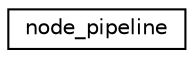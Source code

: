 digraph "Graphical Class Hierarchy"
{
 // LATEX_PDF_SIZE
  edge [fontname="Helvetica",fontsize="10",labelfontname="Helvetica",labelfontsize="10"];
  node [fontname="Helvetica",fontsize="10",shape=record];
  rankdir="LR";
  Node0 [label="node_pipeline",height=0.2,width=0.4,color="black", fillcolor="white", style="filled",URL="$structnode__pipeline.html",tooltip=" "];
}
